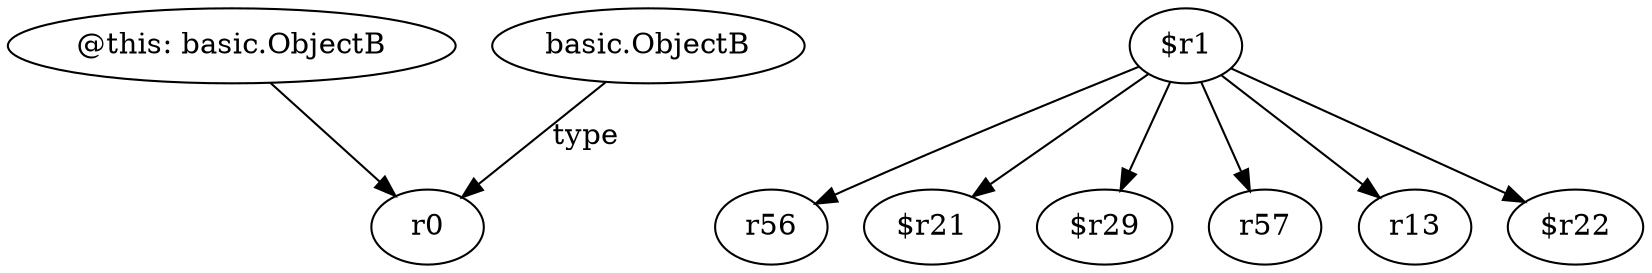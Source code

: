 digraph g {
0[label="@this: basic.ObjectB"]
1[label="r0"]
0->1[label=""]
2[label="$r1"]
3[label="r56"]
2->3[label=""]
4[label="$r21"]
2->4[label=""]
5[label="$r29"]
2->5[label=""]
6[label="basic.ObjectB"]
6->1[label="type"]
7[label="r57"]
2->7[label=""]
8[label="r13"]
2->8[label=""]
9[label="$r22"]
2->9[label=""]
}